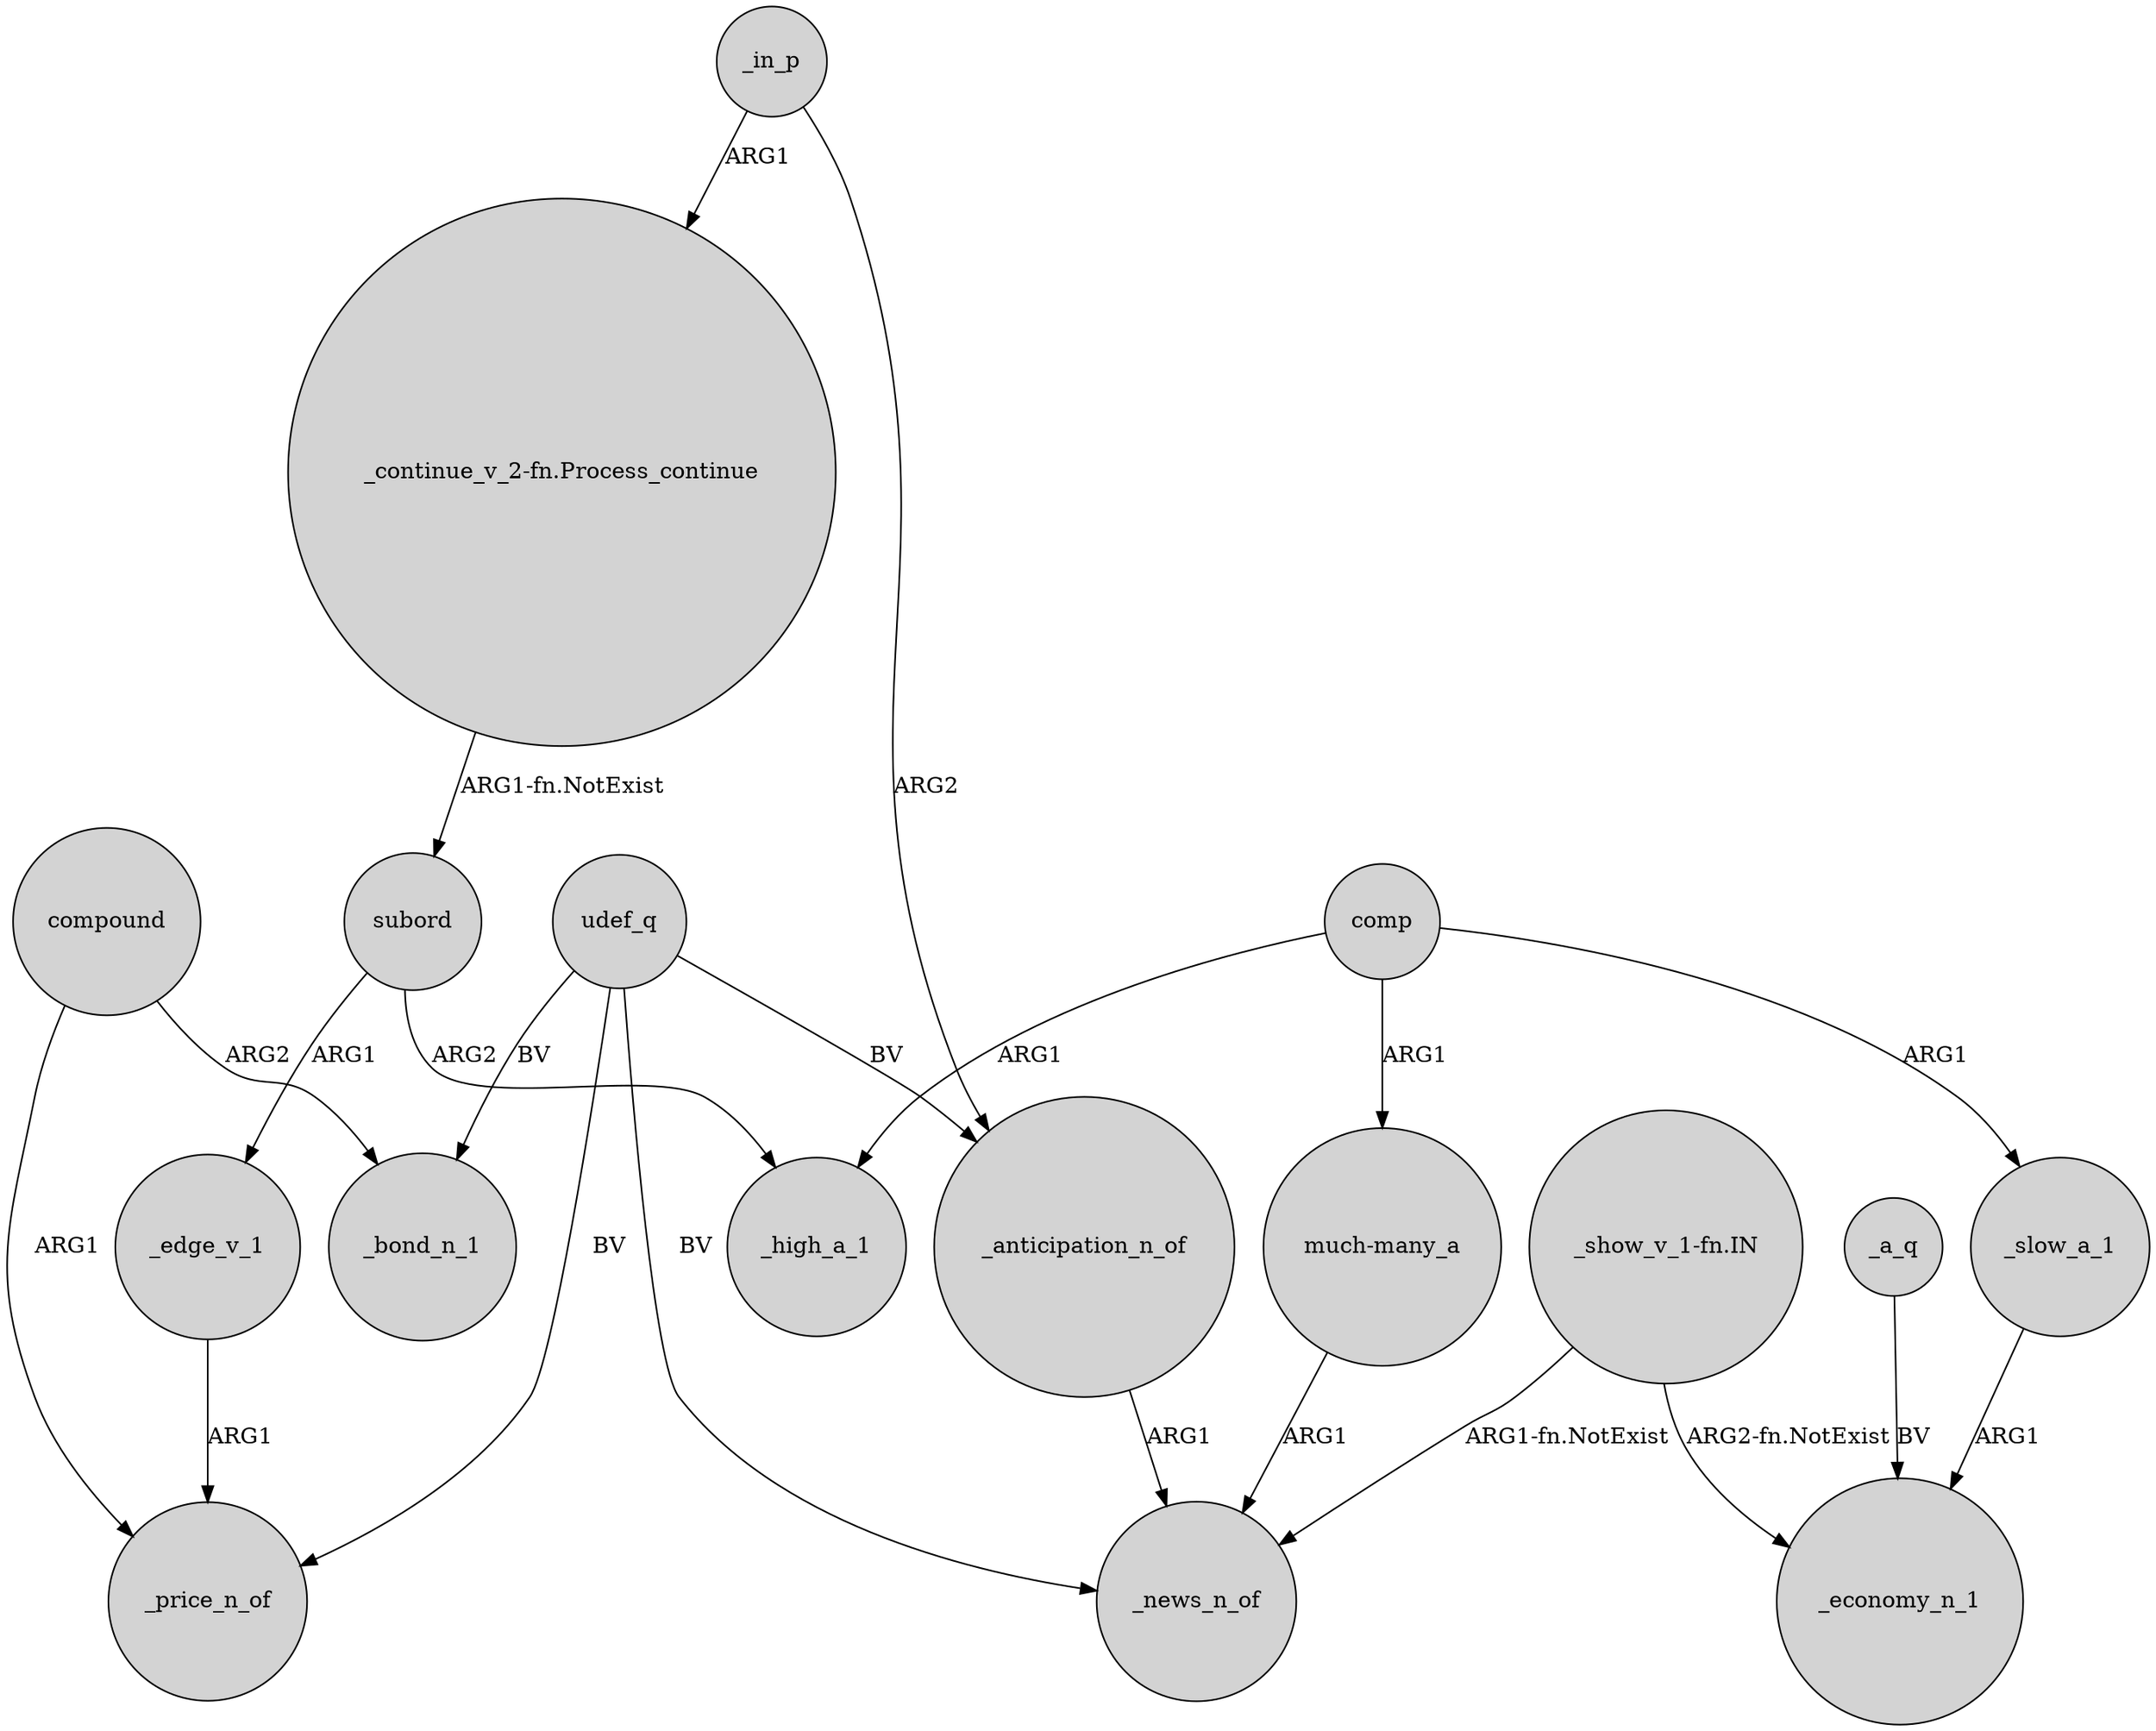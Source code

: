digraph {
	node [shape=circle style=filled]
	udef_q -> _price_n_of [label=BV]
	subord -> _edge_v_1 [label=ARG1]
	_in_p -> _anticipation_n_of [label=ARG2]
	comp -> _high_a_1 [label=ARG1]
	udef_q -> _anticipation_n_of [label=BV]
	_edge_v_1 -> _price_n_of [label=ARG1]
	_a_q -> _economy_n_1 [label=BV]
	udef_q -> _bond_n_1 [label=BV]
	subord -> _high_a_1 [label=ARG2]
	_anticipation_n_of -> _news_n_of [label=ARG1]
	comp -> "much-many_a" [label=ARG1]
	"much-many_a" -> _news_n_of [label=ARG1]
	"_continue_v_2-fn.Process_continue" -> subord [label="ARG1-fn.NotExist"]
	comp -> _slow_a_1 [label=ARG1]
	_slow_a_1 -> _economy_n_1 [label=ARG1]
	compound -> _bond_n_1 [label=ARG2]
	"_show_v_1-fn.IN" -> _news_n_of [label="ARG1-fn.NotExist"]
	udef_q -> _news_n_of [label=BV]
	compound -> _price_n_of [label=ARG1]
	_in_p -> "_continue_v_2-fn.Process_continue" [label=ARG1]
	"_show_v_1-fn.IN" -> _economy_n_1 [label="ARG2-fn.NotExist"]
}
